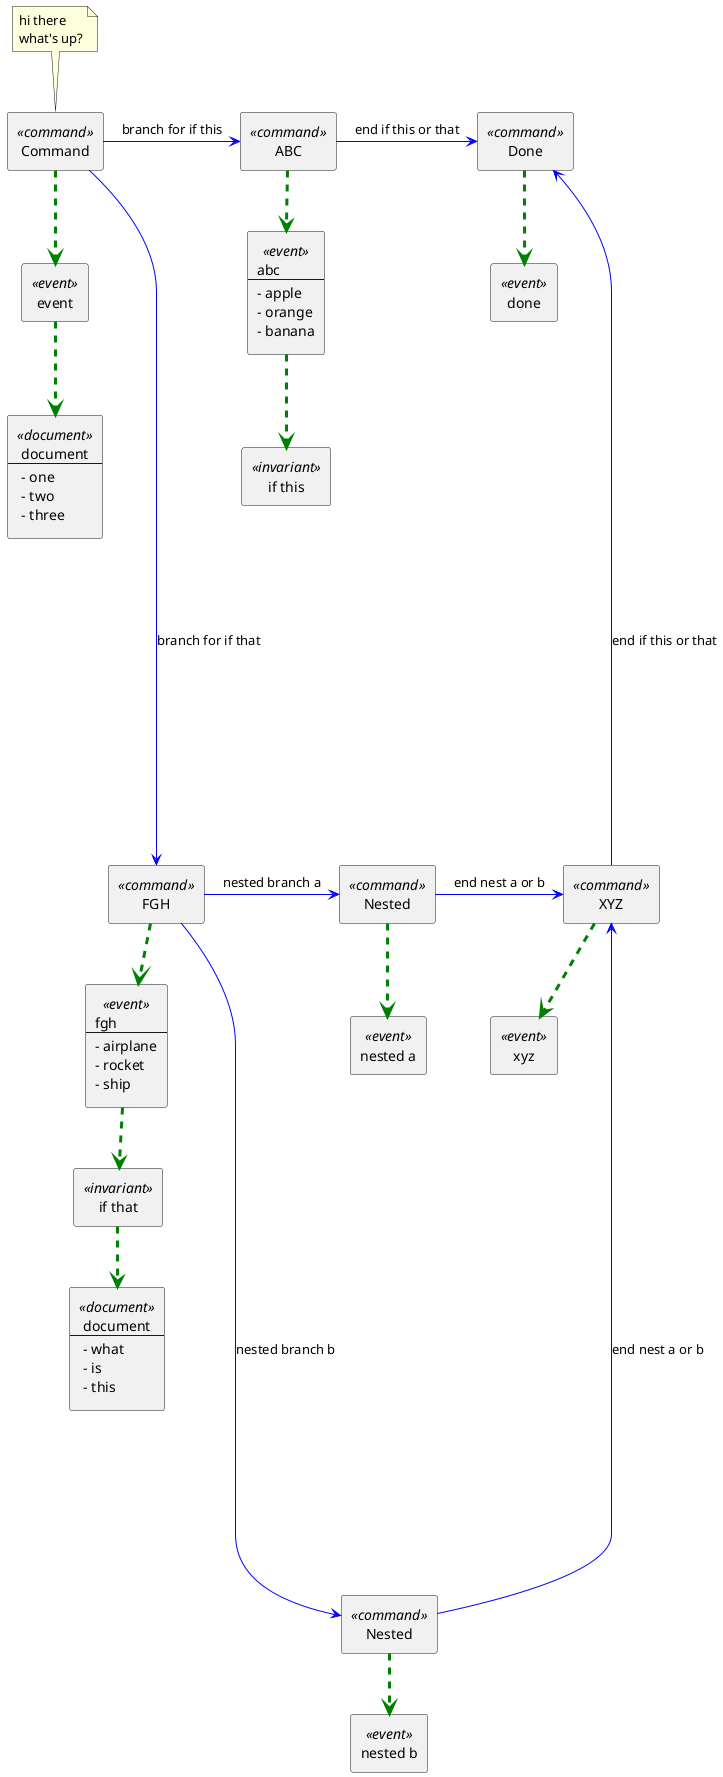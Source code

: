 @startuml
skinparam componentStyle rectangle
skinparam rectangle {
	backgroundColor<<event>> Orange
	backgroundColor<<command>> LightBlue
	backgroundColor<<external>> Pink
	backgroundColor<<document>> Green
	backgroundColor<<invariant>> Yellow
}
component C0 <<command>> [
Command
]
note top of C0
hi there
what's up?
end note
component C3 <<event>> [
event
]
C0 .[#green,thickness=3].> C3
component C4 <<document>> [
document
---
- one
- two
- three
]
C3 .[#green,thickness=3].> C4
component C6 <<command>> [
ABC
]
C0 -[hidden]right-> C6
component C7 <<event>> [
abc 
---
- apple
- orange
- banana
]
C6 .[#green,thickness=3].> C7
component C8 <<invariant>> [ 
if this
]
C7 .[#green,thickness=3].> C8
component C10 <<command>> [
FGH
]
C8 -----[hidden]-> C10
component C11 <<event>> [
fgh 
---
- airplane
- rocket
- ship
]
C10 .[#green,thickness=3].> C11
component C12 <<invariant>> [ 
if that
]
C11 .[#green,thickness=3].> C12
component C13 <<document>> [
document
---
- what
- is
- this
]
C12 .[#green,thickness=3].> C13
component C15 <<command>> [
Nested
]
C10 -[hidden]right-> C15
component C16 <<event>> [
nested a
]
C15 .[#green,thickness=3].> C16
component C18 <<command>> [
Nested
]
C16 -----[hidden]-> C18
component C19 <<event>> [
nested b
]
C18 .[#green,thickness=3].> C19
component C21 <<command>> [
XYZ
]
C15 -[hidden]right-> C21
component C22 <<event>> [
xyz
]
C21 .[#green,thickness=3].> C22
component C24 <<command>> [
Done
]
C6 -[hidden]right-> C24
component C25 <<event>> [
done
]
C24 .[#green,thickness=3].> C25
C0 -[#Blue]> C6: branch for if this
C0 -[#Blue]> C10: branch for if that
C10 -[#Blue]> C15: nested branch a
C10 -[#Blue]> C18: nested branch b
C15 -[#Blue]> C21: end nest a or b
C18 -[#Blue]up-> C21: end nest a or b
C6 -[#Blue]> C24: end if this or that
C21 -[#Blue]up-> C24: end if this or that
@enduml

